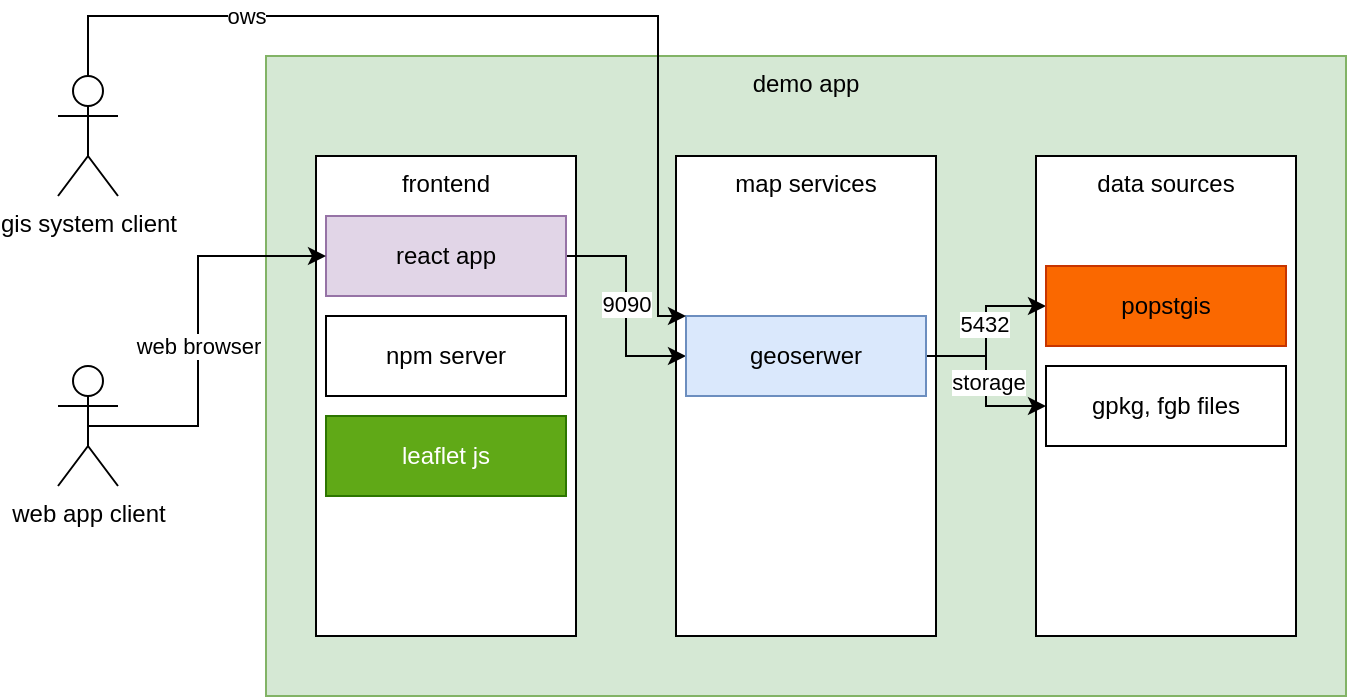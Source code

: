 <mxfile version="24.2.5" type="github">
  <diagram name="demo app" id="Jm23Cz2FIQQwmrMKFf7c">
    <mxGraphModel dx="868" dy="474" grid="1" gridSize="10" guides="1" tooltips="1" connect="1" arrows="1" fold="1" page="1" pageScale="1" pageWidth="827" pageHeight="1169" math="0" shadow="0">
      <root>
        <mxCell id="0" />
        <mxCell id="1" parent="0" />
        <mxCell id="tvADo90Zjv4e_7KjPEh_-10" value="demo app" style="rounded=0;whiteSpace=wrap;html=1;verticalAlign=top;fillColor=#d5e8d4;strokeColor=#82b366;" vertex="1" parent="1">
          <mxGeometry x="144" y="170" width="540" height="320" as="geometry" />
        </mxCell>
        <mxCell id="tvADo90Zjv4e_7KjPEh_-1" value="frontend" style="rounded=0;whiteSpace=wrap;html=1;verticalAlign=top;" vertex="1" parent="1">
          <mxGeometry x="169" y="220" width="130" height="240" as="geometry" />
        </mxCell>
        <mxCell id="tvADo90Zjv4e_7KjPEh_-2" value="map services&lt;span style=&quot;color: rgba(0, 0, 0, 0); font-family: monospace; font-size: 0px; text-align: start; text-wrap: nowrap;&quot;&gt;%3CmxGraphModel%3E%3Croot%3E%3CmxCell%20id%3D%220%22%2F%3E%3CmxCell%20id%3D%221%22%20parent%3D%220%22%2F%3E%3CmxCell%20id%3D%222%22%20value%3D%22frontend%22%20style%3D%22rounded%3D0%3BwhiteSpace%3Dwrap%3Bhtml%3D1%3B%22%20vertex%3D%221%22%20parent%3D%221%22%3E%3CmxGeometry%20x%3D%22349%22%20y%3D%22150%22%20width%3D%22130%22%20height%3D%22240%22%20as%3D%22geometry%22%2F%3E%3C%2FmxCell%3E%3C%2Froot%3E%3C%2FmxGraphModel%3E&lt;/span&gt;" style="rounded=0;whiteSpace=wrap;html=1;verticalAlign=top;" vertex="1" parent="1">
          <mxGeometry x="349" y="220" width="130" height="240" as="geometry" />
        </mxCell>
        <mxCell id="tvADo90Zjv4e_7KjPEh_-3" value="data sources" style="rounded=0;whiteSpace=wrap;html=1;verticalAlign=top;" vertex="1" parent="1">
          <mxGeometry x="529" y="220" width="130" height="240" as="geometry" />
        </mxCell>
        <mxCell id="tvADo90Zjv4e_7KjPEh_-14" style="edgeStyle=orthogonalEdgeStyle;rounded=0;orthogonalLoop=1;jettySize=auto;html=1;entryX=0;entryY=0.5;entryDx=0;entryDy=0;" edge="1" parent="1" source="tvADo90Zjv4e_7KjPEh_-4" target="tvADo90Zjv4e_7KjPEh_-7">
          <mxGeometry relative="1" as="geometry" />
        </mxCell>
        <mxCell id="tvADo90Zjv4e_7KjPEh_-28" value="9090" style="edgeLabel;html=1;align=center;verticalAlign=middle;resizable=0;points=[];" vertex="1" connectable="0" parent="tvADo90Zjv4e_7KjPEh_-14">
          <mxGeometry x="-0.015" relative="1" as="geometry">
            <mxPoint as="offset" />
          </mxGeometry>
        </mxCell>
        <mxCell id="tvADo90Zjv4e_7KjPEh_-4" value="react app" style="rounded=0;whiteSpace=wrap;html=1;fillColor=#e1d5e7;strokeColor=#9673a6;" vertex="1" parent="1">
          <mxGeometry x="174" y="250" width="120" height="40" as="geometry" />
        </mxCell>
        <mxCell id="tvADo90Zjv4e_7KjPEh_-5" value="npm server" style="rounded=0;whiteSpace=wrap;html=1;" vertex="1" parent="1">
          <mxGeometry x="174" y="300" width="120" height="40" as="geometry" />
        </mxCell>
        <mxCell id="tvADo90Zjv4e_7KjPEh_-6" value="leaflet js" style="rounded=0;whiteSpace=wrap;html=1;fillColor=#60a917;strokeColor=#2D7600;fontColor=#ffffff;" vertex="1" parent="1">
          <mxGeometry x="174" y="350" width="120" height="40" as="geometry" />
        </mxCell>
        <mxCell id="tvADo90Zjv4e_7KjPEh_-15" style="edgeStyle=orthogonalEdgeStyle;rounded=0;orthogonalLoop=1;jettySize=auto;html=1;entryX=0;entryY=0.5;entryDx=0;entryDy=0;" edge="1" parent="1" source="tvADo90Zjv4e_7KjPEh_-7" target="tvADo90Zjv4e_7KjPEh_-8">
          <mxGeometry relative="1" as="geometry" />
        </mxCell>
        <mxCell id="tvADo90Zjv4e_7KjPEh_-26" value="5432" style="edgeLabel;html=1;align=center;verticalAlign=middle;resizable=0;points=[];" vertex="1" connectable="0" parent="tvADo90Zjv4e_7KjPEh_-15">
          <mxGeometry x="0.078" y="1" relative="1" as="geometry">
            <mxPoint as="offset" />
          </mxGeometry>
        </mxCell>
        <mxCell id="tvADo90Zjv4e_7KjPEh_-16" style="edgeStyle=orthogonalEdgeStyle;rounded=0;orthogonalLoop=1;jettySize=auto;html=1;" edge="1" parent="1" source="tvADo90Zjv4e_7KjPEh_-7" target="tvADo90Zjv4e_7KjPEh_-9">
          <mxGeometry relative="1" as="geometry" />
        </mxCell>
        <mxCell id="tvADo90Zjv4e_7KjPEh_-27" value="storage" style="edgeLabel;html=1;align=center;verticalAlign=middle;resizable=0;points=[];" vertex="1" connectable="0" parent="tvADo90Zjv4e_7KjPEh_-16">
          <mxGeometry y="1" relative="1" as="geometry">
            <mxPoint as="offset" />
          </mxGeometry>
        </mxCell>
        <mxCell id="tvADo90Zjv4e_7KjPEh_-7" value="geoserwer" style="rounded=0;whiteSpace=wrap;html=1;fillColor=#dae8fc;strokeColor=#6c8ebf;" vertex="1" parent="1">
          <mxGeometry x="354" y="300" width="120" height="40" as="geometry" />
        </mxCell>
        <mxCell id="tvADo90Zjv4e_7KjPEh_-8" value="popstgis" style="rounded=0;whiteSpace=wrap;html=1;fillColor=#fa6800;fontColor=#000000;strokeColor=#C73500;" vertex="1" parent="1">
          <mxGeometry x="534" y="275" width="120" height="40" as="geometry" />
        </mxCell>
        <mxCell id="tvADo90Zjv4e_7KjPEh_-9" value="gpkg, fgb files" style="rounded=0;whiteSpace=wrap;html=1;" vertex="1" parent="1">
          <mxGeometry x="534" y="325" width="120" height="40" as="geometry" />
        </mxCell>
        <mxCell id="tvADo90Zjv4e_7KjPEh_-23" style="edgeStyle=orthogonalEdgeStyle;rounded=0;orthogonalLoop=1;jettySize=auto;html=1;exitX=0.5;exitY=0.5;exitDx=0;exitDy=0;exitPerimeter=0;entryX=0;entryY=0;entryDx=0;entryDy=0;" edge="1" parent="1" source="tvADo90Zjv4e_7KjPEh_-17" target="tvADo90Zjv4e_7KjPEh_-7">
          <mxGeometry relative="1" as="geometry">
            <mxPoint x="350" y="300" as="targetPoint" />
            <Array as="points">
              <mxPoint x="55" y="150" />
              <mxPoint x="340" y="150" />
              <mxPoint x="340" y="300" />
            </Array>
          </mxGeometry>
        </mxCell>
        <mxCell id="tvADo90Zjv4e_7KjPEh_-24" value="ows" style="edgeLabel;html=1;align=center;verticalAlign=middle;resizable=0;points=[];" vertex="1" connectable="0" parent="tvADo90Zjv4e_7KjPEh_-23">
          <mxGeometry x="-0.454" relative="1" as="geometry">
            <mxPoint as="offset" />
          </mxGeometry>
        </mxCell>
        <mxCell id="tvADo90Zjv4e_7KjPEh_-17" value="gis system client" style="shape=umlActor;verticalLabelPosition=bottom;verticalAlign=top;html=1;outlineConnect=0;" vertex="1" parent="1">
          <mxGeometry x="40" y="180" width="30" height="60" as="geometry" />
        </mxCell>
        <mxCell id="tvADo90Zjv4e_7KjPEh_-22" style="edgeStyle=orthogonalEdgeStyle;rounded=0;orthogonalLoop=1;jettySize=auto;html=1;exitX=0.5;exitY=0.5;exitDx=0;exitDy=0;exitPerimeter=0;entryX=0;entryY=0.5;entryDx=0;entryDy=0;" edge="1" parent="1" source="tvADo90Zjv4e_7KjPEh_-20" target="tvADo90Zjv4e_7KjPEh_-4">
          <mxGeometry relative="1" as="geometry">
            <Array as="points">
              <mxPoint x="110" y="355" />
              <mxPoint x="110" y="270" />
            </Array>
          </mxGeometry>
        </mxCell>
        <mxCell id="tvADo90Zjv4e_7KjPEh_-25" value="web browser" style="edgeLabel;html=1;align=center;verticalAlign=middle;resizable=0;points=[];" vertex="1" connectable="0" parent="tvADo90Zjv4e_7KjPEh_-22">
          <mxGeometry x="0.569" y="1" relative="1" as="geometry">
            <mxPoint x="-20" y="46" as="offset" />
          </mxGeometry>
        </mxCell>
        <mxCell id="tvADo90Zjv4e_7KjPEh_-20" value="web app client" style="shape=umlActor;verticalLabelPosition=bottom;verticalAlign=top;html=1;outlineConnect=0;" vertex="1" parent="1">
          <mxGeometry x="40" y="325" width="30" height="60" as="geometry" />
        </mxCell>
      </root>
    </mxGraphModel>
  </diagram>
</mxfile>
